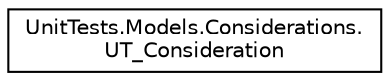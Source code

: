 digraph "Graphical Class Hierarchy"
{
 // LATEX_PDF_SIZE
  edge [fontname="Helvetica",fontsize="10",labelfontname="Helvetica",labelfontsize="10"];
  node [fontname="Helvetica",fontsize="10",shape=record];
  rankdir="LR";
  Node0 [label="UnitTests.Models.Considerations.\lUT_Consideration",height=0.2,width=0.4,color="black", fillcolor="white", style="filled",URL="$class_unit_tests_1_1_models_1_1_considerations_1_1_u_t___consideration.html",tooltip=" "];
}
